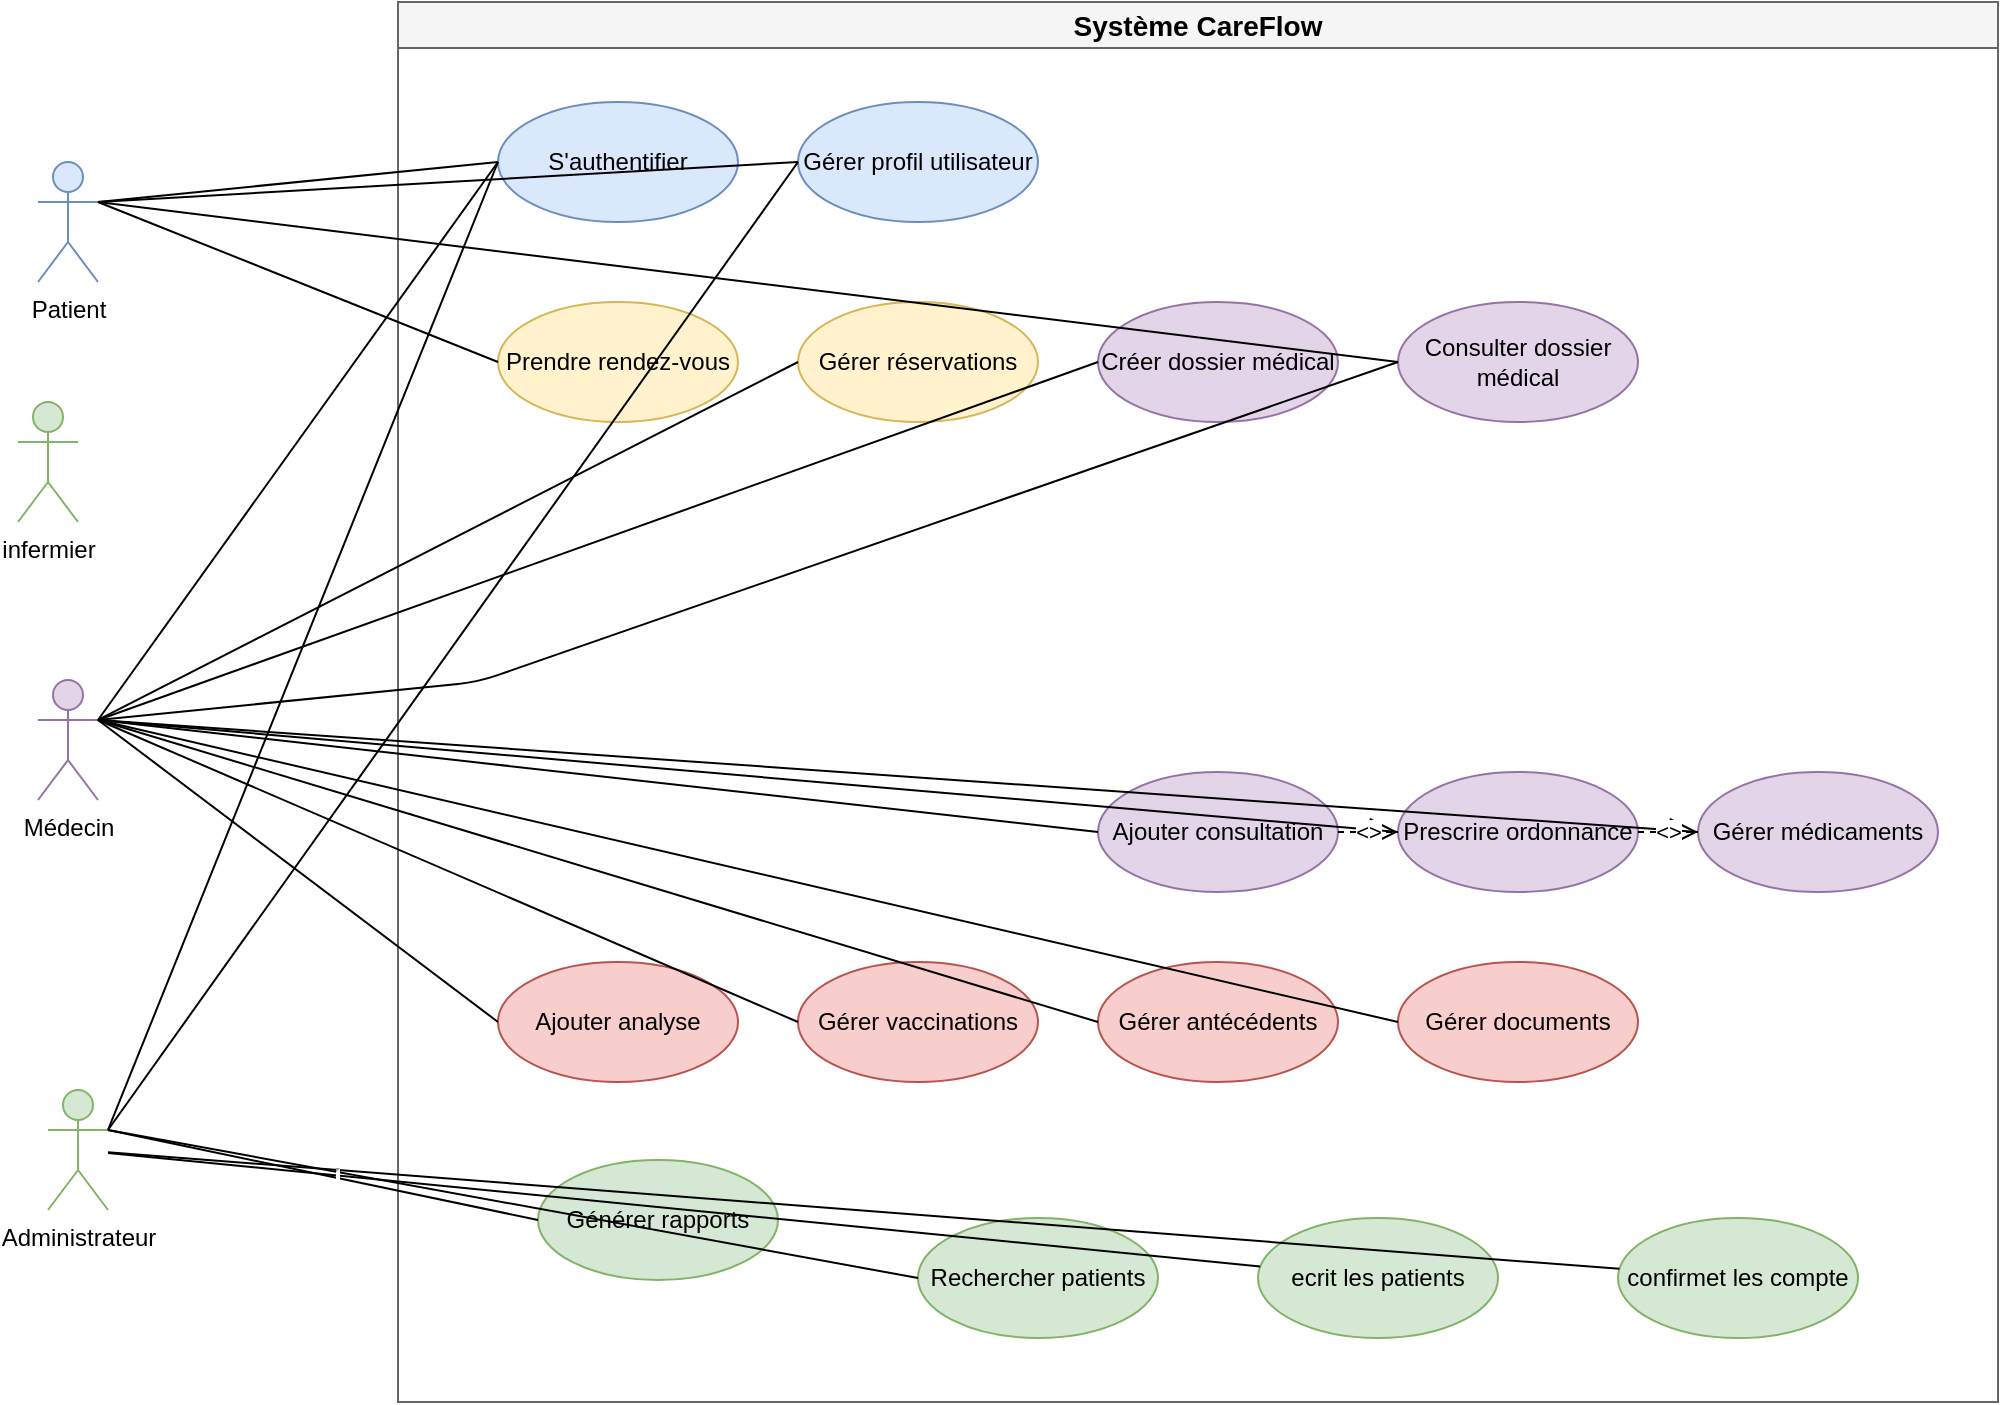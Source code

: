 <mxfile>
    <diagram id="use_case_medical" name="Use Case Medical System">
        <mxGraphModel dx="1585" dy="633" grid="1" gridSize="10" guides="1" tooltips="1" connect="1" arrows="1" fold="1" page="1" pageScale="1" pageWidth="1600" pageHeight="1200" math="0" shadow="0">
            <root>
                <mxCell id="0"/>
                <mxCell id="1" parent="0"/>
                <mxCell id="system" value="Système CareFlow" style="swimlane;whiteSpace=wrap;html=1;fillColor=#f5f5f5;strokeColor=#666666;fontStyle=1;fontSize=14;" parent="1" vertex="1">
                    <mxGeometry x="330" y="120" width="800" height="700" as="geometry"/>
                </mxCell>
                <mxCell id="uc1" value="S&#39;authentifier" style="ellipse;whiteSpace=wrap;html=1;fillColor=#dae8fc;strokeColor=#6c8ebf;" parent="system" vertex="1">
                    <mxGeometry x="50" y="50" width="120" height="60" as="geometry"/>
                </mxCell>
                <mxCell id="uc2" value="Gérer profil utilisateur" style="ellipse;whiteSpace=wrap;html=1;fillColor=#dae8fc;strokeColor=#6c8ebf;" parent="system" vertex="1">
                    <mxGeometry x="200" y="50" width="120" height="60" as="geometry"/>
                </mxCell>
                <mxCell id="uc3" value="Prendre rendez-vous" style="ellipse;whiteSpace=wrap;html=1;fillColor=#fff2cc;strokeColor=#d6b656;" parent="system" vertex="1">
                    <mxGeometry x="50" y="150" width="120" height="60" as="geometry"/>
                </mxCell>
                <mxCell id="uc4" value="Gérer réservations" style="ellipse;whiteSpace=wrap;html=1;fillColor=#fff2cc;strokeColor=#d6b656;" parent="system" vertex="1">
                    <mxGeometry x="200" y="150" width="120" height="60" as="geometry"/>
                </mxCell>
                <mxCell id="uc5" value="Créer dossier médical" style="ellipse;whiteSpace=wrap;html=1;fillColor=#e1d5e7;strokeColor=#9673a6;" parent="system" vertex="1">
                    <mxGeometry x="350" y="150" width="120" height="60" as="geometry"/>
                </mxCell>
                <mxCell id="uc6" value="Consulter dossier médical" style="ellipse;whiteSpace=wrap;html=1;fillColor=#e1d5e7;strokeColor=#9673a6;" parent="system" vertex="1">
                    <mxGeometry x="500" y="150" width="120" height="60" as="geometry"/>
                </mxCell>
                <mxCell id="uc7" value="Ajouter consultation" style="ellipse;whiteSpace=wrap;html=1;fillColor=#e1d5e7;strokeColor=#9673a6;" parent="system" vertex="1">
                    <mxGeometry x="350" y="385" width="120" height="60" as="geometry"/>
                </mxCell>
                <mxCell id="uc8" value="Prescrire ordonnance" style="ellipse;whiteSpace=wrap;html=1;fillColor=#e1d5e7;strokeColor=#9673a6;" parent="system" vertex="1">
                    <mxGeometry x="500" y="385" width="120" height="60" as="geometry"/>
                </mxCell>
                <mxCell id="uc9" value="Gérer médicaments" style="ellipse;whiteSpace=wrap;html=1;fillColor=#e1d5e7;strokeColor=#9673a6;" parent="system" vertex="1">
                    <mxGeometry x="650" y="385" width="120" height="60" as="geometry"/>
                </mxCell>
                <mxCell id="uc10" value="Ajouter analyse" style="ellipse;whiteSpace=wrap;html=1;fillColor=#f8cecc;strokeColor=#b85450;" parent="system" vertex="1">
                    <mxGeometry x="50" y="480" width="120" height="60" as="geometry"/>
                </mxCell>
                <mxCell id="uc11" value="Gérer vaccinations" style="ellipse;whiteSpace=wrap;html=1;fillColor=#f8cecc;strokeColor=#b85450;" parent="system" vertex="1">
                    <mxGeometry x="200" y="480" width="120" height="60" as="geometry"/>
                </mxCell>
                <mxCell id="uc12" value="Gérer antécédents" style="ellipse;whiteSpace=wrap;html=1;fillColor=#f8cecc;strokeColor=#b85450;" parent="system" vertex="1">
                    <mxGeometry x="350" y="480" width="120" height="60" as="geometry"/>
                </mxCell>
                <mxCell id="uc13" value="Gérer documents" style="ellipse;whiteSpace=wrap;html=1;fillColor=#f8cecc;strokeColor=#b85450;" parent="system" vertex="1">
                    <mxGeometry x="500" y="480" width="120" height="60" as="geometry"/>
                </mxCell>
                <mxCell id="uc14" value="Générer rapports" style="ellipse;whiteSpace=wrap;html=1;fillColor=#d5e8d4;strokeColor=#82b366;" parent="system" vertex="1">
                    <mxGeometry x="70" y="579" width="120" height="60" as="geometry"/>
                </mxCell>
                <mxCell id="uc15" value="Rechercher patients" style="ellipse;whiteSpace=wrap;html=1;fillColor=#d5e8d4;strokeColor=#82b366;" parent="system" vertex="1">
                    <mxGeometry x="260" y="608" width="120" height="60" as="geometry"/>
                </mxCell>
                <mxCell id="2" value="ecrit les patients" style="ellipse;whiteSpace=wrap;html=1;fillColor=#d5e8d4;strokeColor=#82b366;" parent="system" vertex="1">
                    <mxGeometry x="430" y="608" width="120" height="60" as="geometry"/>
                </mxCell>
                <mxCell id="3" value="confirmet les compte" style="ellipse;whiteSpace=wrap;html=1;fillColor=#d5e8d4;strokeColor=#82b366;" parent="system" vertex="1">
                    <mxGeometry x="610" y="608" width="120" height="60" as="geometry"/>
                </mxCell>
                <mxCell id="patient" value="Patient" style="shape=umlActor;verticalLabelPosition=bottom;verticalAlign=top;html=1;fillColor=#dae8fc;strokeColor=#6c8ebf;" parent="1" vertex="1">
                    <mxGeometry x="150" y="200" width="30" height="60" as="geometry"/>
                </mxCell>
                <mxCell id="medecin" value="Médecin" style="shape=umlActor;verticalLabelPosition=bottom;verticalAlign=top;html=1;fillColor=#e1d5e7;strokeColor=#9673a6;" parent="1" vertex="1">
                    <mxGeometry x="150" y="459" width="30" height="60" as="geometry"/>
                </mxCell>
                <mxCell id="4" style="edgeStyle=none;html=1;endArrow=none;endFill=0;" parent="1" source="admin" target="2" edge="1">
                    <mxGeometry relative="1" as="geometry"/>
                </mxCell>
                <mxCell id="admin" value="Administrateur" style="shape=umlActor;verticalLabelPosition=bottom;verticalAlign=top;html=1;fillColor=#d5e8d4;strokeColor=#82b366;" parent="1" vertex="1">
                    <mxGeometry x="155" y="664" width="30" height="60" as="geometry"/>
                </mxCell>
                <mxCell id="assoc1" value="" style="endArrow=none;html=1;exitX=1;exitY=0.333;exitDx=0;exitDy=0;exitPerimeter=0;entryX=0;entryY=0.5;entryDx=0;entryDy=0;" parent="1" source="patient" target="uc1" edge="1">
                    <mxGeometry width="50" height="50" relative="1" as="geometry">
                        <mxPoint x="200" y="300" as="sourcePoint"/>
                        <mxPoint x="250" y="250" as="targetPoint"/>
                    </mxGeometry>
                </mxCell>
                <mxCell id="assoc2" value="" style="endArrow=none;html=1;exitX=1;exitY=0.333;exitDx=0;exitDy=0;exitPerimeter=0;entryX=0;entryY=0.5;entryDx=0;entryDy=0;" parent="1" source="patient" target="uc2" edge="1">
                    <mxGeometry width="50" height="50" relative="1" as="geometry">
                        <mxPoint x="200" y="300" as="sourcePoint"/>
                        <mxPoint x="250" y="250" as="targetPoint"/>
                    </mxGeometry>
                </mxCell>
                <mxCell id="assoc3" value="" style="endArrow=none;html=1;exitX=1;exitY=0.333;exitDx=0;exitDy=0;exitPerimeter=0;entryX=0;entryY=0.5;entryDx=0;entryDy=0;" parent="1" source="patient" target="uc3" edge="1">
                    <mxGeometry width="50" height="50" relative="1" as="geometry">
                        <mxPoint x="200" y="300" as="sourcePoint"/>
                        <mxPoint x="250" y="250" as="targetPoint"/>
                    </mxGeometry>
                </mxCell>
                <mxCell id="assoc4" value="" style="endArrow=none;html=1;exitX=1;exitY=0.333;exitDx=0;exitDy=0;exitPerimeter=0;entryX=0;entryY=0.5;entryDx=0;entryDy=0;" parent="1" source="patient" target="uc6" edge="1">
                    <mxGeometry width="50" height="50" relative="1" as="geometry">
                        <mxPoint x="200" y="300" as="sourcePoint"/>
                        <mxPoint x="250" y="250" as="targetPoint"/>
                    </mxGeometry>
                </mxCell>
                <mxCell id="assoc5" value="" style="endArrow=none;html=1;exitX=1;exitY=0.333;exitDx=0;exitDy=0;exitPerimeter=0;entryX=0;entryY=0.5;entryDx=0;entryDy=0;" parent="1" source="medecin" target="uc1" edge="1">
                    <mxGeometry width="50" height="50" relative="1" as="geometry">
                        <mxPoint x="200" y="500" as="sourcePoint"/>
                        <mxPoint x="250" y="450" as="targetPoint"/>
                    </mxGeometry>
                </mxCell>
                <mxCell id="assoc6" value="" style="endArrow=none;html=1;exitX=1;exitY=0.333;exitDx=0;exitDy=0;exitPerimeter=0;entryX=0;entryY=0.5;entryDx=0;entryDy=0;" parent="1" source="medecin" target="uc4" edge="1">
                    <mxGeometry width="50" height="50" relative="1" as="geometry">
                        <mxPoint x="200" y="500" as="sourcePoint"/>
                        <mxPoint x="250" y="450" as="targetPoint"/>
                    </mxGeometry>
                </mxCell>
                <mxCell id="assoc7" value="" style="endArrow=none;html=1;exitX=1;exitY=0.333;exitDx=0;exitDy=0;exitPerimeter=0;entryX=0;entryY=0.5;entryDx=0;entryDy=0;" parent="1" source="medecin" target="uc5" edge="1">
                    <mxGeometry width="50" height="50" relative="1" as="geometry">
                        <mxPoint x="200" y="500" as="sourcePoint"/>
                        <mxPoint x="250" y="450" as="targetPoint"/>
                    </mxGeometry>
                </mxCell>
                <mxCell id="assoc8" value="" style="endArrow=none;html=1;exitX=1;exitY=0.333;exitDx=0;exitDy=0;exitPerimeter=0;entryX=0;entryY=0.5;entryDx=0;entryDy=0;" parent="1" source="medecin" target="uc6" edge="1">
                    <mxGeometry width="50" height="50" relative="1" as="geometry">
                        <mxPoint x="200" y="500" as="sourcePoint"/>
                        <mxPoint x="250" y="450" as="targetPoint"/>
                        <Array as="points">
                            <mxPoint x="370" y="460"/>
                        </Array>
                    </mxGeometry>
                </mxCell>
                <mxCell id="assoc9" value="" style="endArrow=none;html=1;exitX=1;exitY=0.333;exitDx=0;exitDy=0;exitPerimeter=0;entryX=0;entryY=0.5;entryDx=0;entryDy=0;" parent="1" source="medecin" target="uc7" edge="1">
                    <mxGeometry width="50" height="50" relative="1" as="geometry">
                        <mxPoint x="200" y="500" as="sourcePoint"/>
                        <mxPoint x="250" y="450" as="targetPoint"/>
                    </mxGeometry>
                </mxCell>
                <mxCell id="assoc10" value="" style="endArrow=none;html=1;exitX=1;exitY=0.333;exitDx=0;exitDy=0;exitPerimeter=0;entryX=0;entryY=0.5;entryDx=0;entryDy=0;" parent="1" source="medecin" target="uc8" edge="1">
                    <mxGeometry width="50" height="50" relative="1" as="geometry">
                        <mxPoint x="200" y="500" as="sourcePoint"/>
                        <mxPoint x="250" y="450" as="targetPoint"/>
                    </mxGeometry>
                </mxCell>
                <mxCell id="assoc11" value="" style="endArrow=none;html=1;exitX=1;exitY=0.333;exitDx=0;exitDy=0;exitPerimeter=0;entryX=0;entryY=0.5;entryDx=0;entryDy=0;" parent="1" source="medecin" target="uc9" edge="1">
                    <mxGeometry width="50" height="50" relative="1" as="geometry">
                        <mxPoint x="200" y="500" as="sourcePoint"/>
                        <mxPoint x="250" y="450" as="targetPoint"/>
                    </mxGeometry>
                </mxCell>
                <mxCell id="assoc12" value="" style="endArrow=none;html=1;exitX=1;exitY=0.333;exitDx=0;exitDy=0;exitPerimeter=0;entryX=0;entryY=0.5;entryDx=0;entryDy=0;" parent="1" source="medecin" target="uc10" edge="1">
                    <mxGeometry width="50" height="50" relative="1" as="geometry">
                        <mxPoint x="200" y="500" as="sourcePoint"/>
                        <mxPoint x="250" y="450" as="targetPoint"/>
                    </mxGeometry>
                </mxCell>
                <mxCell id="assoc13" value="" style="endArrow=none;html=1;exitX=1;exitY=0.333;exitDx=0;exitDy=0;exitPerimeter=0;entryX=0;entryY=0.5;entryDx=0;entryDy=0;" parent="1" source="medecin" target="uc11" edge="1">
                    <mxGeometry width="50" height="50" relative="1" as="geometry">
                        <mxPoint x="200" y="500" as="sourcePoint"/>
                        <mxPoint x="250" y="450" as="targetPoint"/>
                    </mxGeometry>
                </mxCell>
                <mxCell id="assoc14" value="" style="endArrow=none;html=1;exitX=1;exitY=0.333;exitDx=0;exitDy=0;exitPerimeter=0;entryX=0;entryY=0.5;entryDx=0;entryDy=0;" parent="1" source="medecin" target="uc12" edge="1">
                    <mxGeometry width="50" height="50" relative="1" as="geometry">
                        <mxPoint x="200" y="500" as="sourcePoint"/>
                        <mxPoint x="250" y="450" as="targetPoint"/>
                    </mxGeometry>
                </mxCell>
                <mxCell id="assoc15" value="" style="endArrow=none;html=1;exitX=1;exitY=0.333;exitDx=0;exitDy=0;exitPerimeter=0;entryX=0;entryY=0.5;entryDx=0;entryDy=0;" parent="1" source="medecin" target="uc13" edge="1">
                    <mxGeometry width="50" height="50" relative="1" as="geometry">
                        <mxPoint x="200" y="500" as="sourcePoint"/>
                        <mxPoint x="250" y="450" as="targetPoint"/>
                    </mxGeometry>
                </mxCell>
                <mxCell id="assoc16" value="" style="endArrow=none;html=1;exitX=1;exitY=0.333;exitDx=0;exitDy=0;exitPerimeter=0;entryX=0;entryY=0.5;entryDx=0;entryDy=0;" parent="1" source="admin" target="uc1" edge="1">
                    <mxGeometry width="50" height="50" relative="1" as="geometry">
                        <mxPoint x="200" y="700" as="sourcePoint"/>
                        <mxPoint x="250" y="650" as="targetPoint"/>
                    </mxGeometry>
                </mxCell>
                <mxCell id="assoc17" value="" style="endArrow=none;html=1;exitX=1;exitY=0.333;exitDx=0;exitDy=0;exitPerimeter=0;entryX=0;entryY=0.5;entryDx=0;entryDy=0;" parent="1" source="admin" target="uc2" edge="1">
                    <mxGeometry width="50" height="50" relative="1" as="geometry">
                        <mxPoint x="200" y="700" as="sourcePoint"/>
                        <mxPoint x="250" y="650" as="targetPoint"/>
                    </mxGeometry>
                </mxCell>
                <mxCell id="assoc18" value="" style="endArrow=none;html=1;exitX=1;exitY=0.333;exitDx=0;exitDy=0;exitPerimeter=0;entryX=0;entryY=0.5;entryDx=0;entryDy=0;" parent="1" source="admin" target="uc14" edge="1">
                    <mxGeometry width="50" height="50" relative="1" as="geometry">
                        <mxPoint x="200" y="700" as="sourcePoint"/>
                        <mxPoint x="250" y="650" as="targetPoint"/>
                    </mxGeometry>
                </mxCell>
                <mxCell id="assoc19" value="" style="endArrow=none;html=1;exitX=1;exitY=0.333;exitDx=0;exitDy=0;exitPerimeter=0;entryX=0;entryY=0.5;entryDx=0;entryDy=0;" parent="1" source="admin" target="uc15" edge="1">
                    <mxGeometry width="50" height="50" relative="1" as="geometry">
                        <mxPoint x="200" y="700" as="sourcePoint"/>
                        <mxPoint x="250" y="650" as="targetPoint"/>
                    </mxGeometry>
                </mxCell>
                <mxCell id="include1" value="&lt;&lt;include&gt;&gt;" style="endArrow=open;endSize=12;dashed=1;html=1;exitX=1;exitY=0.5;exitDx=0;exitDy=0;entryX=0;entryY=0.5;entryDx=0;entryDy=0;" parent="1" source="uc7" target="uc8" edge="1">
                    <mxGeometry width="160" relative="1" as="geometry">
                        <mxPoint x="500" y="535" as="sourcePoint"/>
                        <mxPoint x="660" y="535" as="targetPoint"/>
                    </mxGeometry>
                </mxCell>
                <mxCell id="include2" value="&lt;&lt;include&gt;&gt;" style="endArrow=open;endSize=12;dashed=1;html=1;exitX=1;exitY=0.5;exitDx=0;exitDy=0;entryX=0;entryY=0.5;entryDx=0;entryDy=0;" parent="1" source="uc8" target="uc9" edge="1">
                    <mxGeometry width="160" relative="1" as="geometry">
                        <mxPoint x="650" y="535" as="sourcePoint"/>
                        <mxPoint x="810" y="535" as="targetPoint"/>
                    </mxGeometry>
                </mxCell>
                <mxCell id="5" style="edgeStyle=none;html=1;endArrow=none;endFill=0;" parent="1" source="admin" target="3" edge="1">
                    <mxGeometry relative="1" as="geometry"/>
                </mxCell>
                <mxCell id="6" value="&lt;hr&gt;" style="edgeLabel;html=1;align=center;verticalAlign=middle;resizable=0;points=[];" parent="5" vertex="1" connectable="0">
                    <mxGeometry x="-0.699" y="1" relative="1" as="geometry">
                        <mxPoint as="offset"/>
                    </mxGeometry>
                </mxCell>
                <mxCell id="7" value="infermier" style="shape=umlActor;verticalLabelPosition=bottom;verticalAlign=top;html=1;fillColor=#d5e8d4;strokeColor=#82b366;" vertex="1" parent="1">
                    <mxGeometry x="140" y="320" width="30" height="60" as="geometry"/>
                </mxCell>
            </root>
        </mxGraphModel>
    </diagram>
</mxfile>